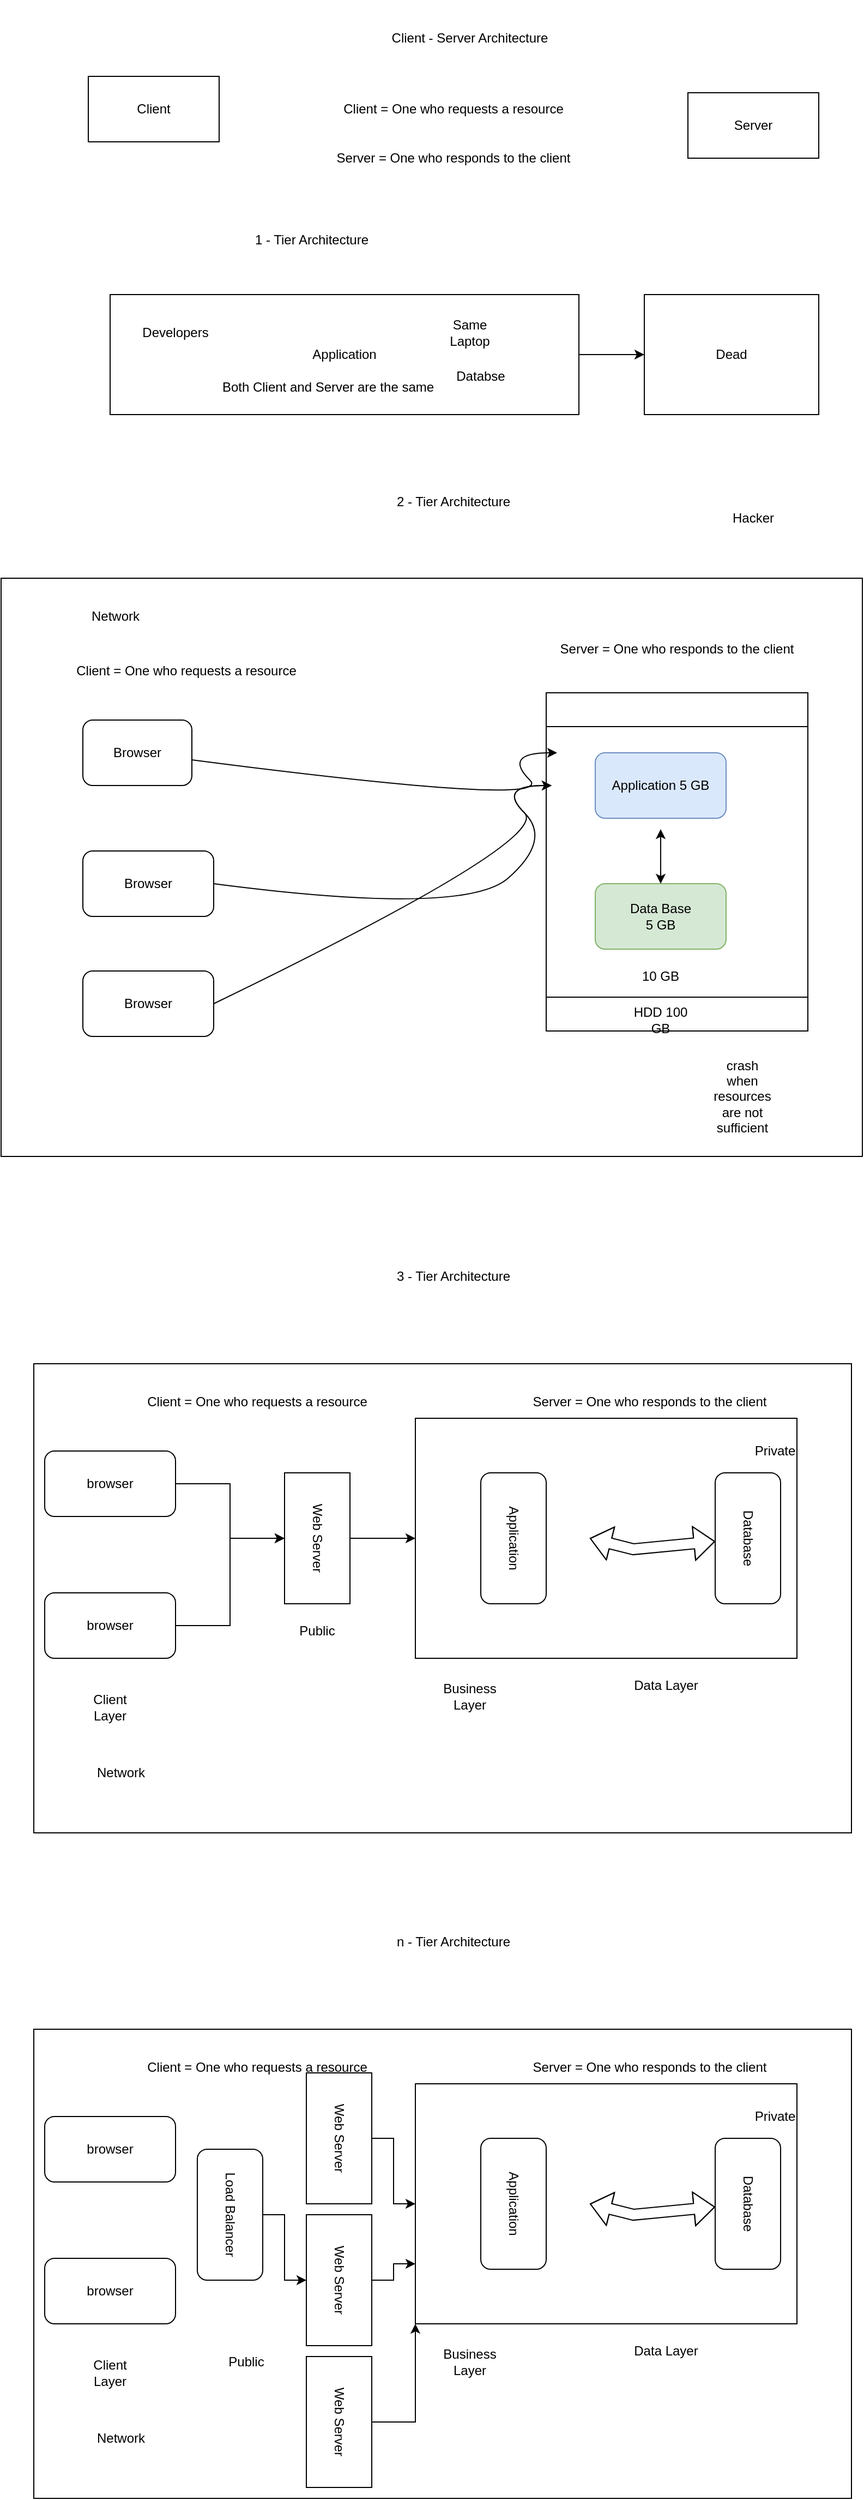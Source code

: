 <mxfile version="28.2.0">
  <diagram name="Page-1" id="-fORK37648hEAS0hQ_zi">
    <mxGraphModel dx="1042" dy="562" grid="1" gridSize="10" guides="1" tooltips="1" connect="1" arrows="1" fold="1" page="1" pageScale="1" pageWidth="850" pageHeight="1100" math="0" shadow="0">
      <root>
        <mxCell id="0" />
        <mxCell id="1" parent="0" />
        <mxCell id="6zjgOrCj7R7MlmCkWjps-2" value="Client - Server Architecture" style="text;html=1;align=center;verticalAlign=middle;whiteSpace=wrap;rounded=0;" vertex="1" parent="1">
          <mxGeometry x="240" y="30" width="440" height="70" as="geometry" />
        </mxCell>
        <mxCell id="6zjgOrCj7R7MlmCkWjps-11" value="" style="edgeStyle=orthogonalEdgeStyle;rounded=0;orthogonalLoop=1;jettySize=auto;html=1;" edge="1" parent="1" source="6zjgOrCj7R7MlmCkWjps-3" target="6zjgOrCj7R7MlmCkWjps-10">
          <mxGeometry relative="1" as="geometry" />
        </mxCell>
        <mxCell id="6zjgOrCj7R7MlmCkWjps-3" value="Application" style="rounded=0;whiteSpace=wrap;html=1;" vertex="1" parent="1">
          <mxGeometry x="130" y="300" width="430" height="110" as="geometry" />
        </mxCell>
        <mxCell id="6zjgOrCj7R7MlmCkWjps-4" value="Client" style="rounded=0;whiteSpace=wrap;html=1;" vertex="1" parent="1">
          <mxGeometry x="110" y="100" width="120" height="60" as="geometry" />
        </mxCell>
        <mxCell id="6zjgOrCj7R7MlmCkWjps-5" value="Client = One who requests a resource" style="text;html=1;align=center;verticalAlign=middle;whiteSpace=wrap;rounded=0;" vertex="1" parent="1">
          <mxGeometry x="320" y="115" width="250" height="30" as="geometry" />
        </mxCell>
        <mxCell id="6zjgOrCj7R7MlmCkWjps-6" value="Server = One who responds to the client" style="text;html=1;align=center;verticalAlign=middle;whiteSpace=wrap;rounded=0;" vertex="1" parent="1">
          <mxGeometry x="320" y="160" width="250" height="30" as="geometry" />
        </mxCell>
        <mxCell id="6zjgOrCj7R7MlmCkWjps-7" value="Server" style="rounded=0;whiteSpace=wrap;html=1;" vertex="1" parent="1">
          <mxGeometry x="660" y="115" width="120" height="60" as="geometry" />
        </mxCell>
        <mxCell id="6zjgOrCj7R7MlmCkWjps-8" value="1 - Tier Architecture" style="text;html=1;align=center;verticalAlign=middle;whiteSpace=wrap;rounded=0;" vertex="1" parent="1">
          <mxGeometry x="210" y="220" width="210" height="60" as="geometry" />
        </mxCell>
        <mxCell id="6zjgOrCj7R7MlmCkWjps-9" value="Developers" style="text;html=1;align=center;verticalAlign=middle;whiteSpace=wrap;rounded=0;" vertex="1" parent="1">
          <mxGeometry x="160" y="320" width="60" height="30" as="geometry" />
        </mxCell>
        <mxCell id="6zjgOrCj7R7MlmCkWjps-10" value="Dead" style="rounded=0;whiteSpace=wrap;html=1;" vertex="1" parent="1">
          <mxGeometry x="620" y="300" width="160" height="110" as="geometry" />
        </mxCell>
        <mxCell id="6zjgOrCj7R7MlmCkWjps-13" value="2 - Tier Architecture" style="text;html=1;align=center;verticalAlign=middle;whiteSpace=wrap;rounded=0;" vertex="1" parent="1">
          <mxGeometry x="340" y="460" width="210" height="60" as="geometry" />
        </mxCell>
        <mxCell id="6zjgOrCj7R7MlmCkWjps-17" value="Same Laptop" style="text;html=1;align=center;verticalAlign=middle;whiteSpace=wrap;rounded=0;" vertex="1" parent="1">
          <mxGeometry x="430" y="320" width="60" height="30" as="geometry" />
        </mxCell>
        <mxCell id="6zjgOrCj7R7MlmCkWjps-18" value="Both Client and Server are the same" style="text;html=1;align=center;verticalAlign=middle;whiteSpace=wrap;rounded=0;" vertex="1" parent="1">
          <mxGeometry x="170" y="370" width="320" height="30" as="geometry" />
        </mxCell>
        <mxCell id="6zjgOrCj7R7MlmCkWjps-32" value="Databse" style="text;html=1;align=center;verticalAlign=middle;whiteSpace=wrap;rounded=0;" vertex="1" parent="1">
          <mxGeometry x="440" y="360" width="60" height="30" as="geometry" />
        </mxCell>
        <mxCell id="6zjgOrCj7R7MlmCkWjps-34" value="" style="rounded=0;whiteSpace=wrap;html=1;" vertex="1" parent="1">
          <mxGeometry x="30" y="560" width="790" height="530" as="geometry" />
        </mxCell>
        <mxCell id="6zjgOrCj7R7MlmCkWjps-35" value="Browser" style="rounded=1;whiteSpace=wrap;html=1;" vertex="1" parent="1">
          <mxGeometry x="105" y="690" width="100" height="60" as="geometry" />
        </mxCell>
        <mxCell id="6zjgOrCj7R7MlmCkWjps-36" value="Client = One who requests a resource" style="text;html=1;align=center;verticalAlign=middle;whiteSpace=wrap;rounded=0;" vertex="1" parent="1">
          <mxGeometry x="75" y="630" width="250" height="30" as="geometry" />
        </mxCell>
        <mxCell id="6zjgOrCj7R7MlmCkWjps-37" value="Browser" style="rounded=1;whiteSpace=wrap;html=1;" vertex="1" parent="1">
          <mxGeometry x="105" y="810" width="120" height="60" as="geometry" />
        </mxCell>
        <mxCell id="6zjgOrCj7R7MlmCkWjps-38" value="Browser" style="rounded=1;whiteSpace=wrap;html=1;" vertex="1" parent="1">
          <mxGeometry x="105" y="920" width="120" height="60" as="geometry" />
        </mxCell>
        <mxCell id="6zjgOrCj7R7MlmCkWjps-39" value="" style="shape=process;whiteSpace=wrap;html=1;backgroundOutline=1;rotation=90;" vertex="1" parent="1">
          <mxGeometry x="495" y="700" width="310" height="240" as="geometry" />
        </mxCell>
        <mxCell id="6zjgOrCj7R7MlmCkWjps-40" value="HDD 100 GB" style="text;html=1;align=center;verticalAlign=middle;whiteSpace=wrap;rounded=0;" vertex="1" parent="1">
          <mxGeometry x="605" y="950" width="60" height="30" as="geometry" />
        </mxCell>
        <mxCell id="6zjgOrCj7R7MlmCkWjps-41" value="10 GB" style="text;html=1;align=center;verticalAlign=middle;whiteSpace=wrap;rounded=0;" vertex="1" parent="1">
          <mxGeometry x="605" y="910" width="60" height="30" as="geometry" />
        </mxCell>
        <mxCell id="6zjgOrCj7R7MlmCkWjps-42" value="Application 5 GB" style="rounded=1;whiteSpace=wrap;html=1;fillColor=#dae8fc;strokeColor=#6c8ebf;" vertex="1" parent="1">
          <mxGeometry x="575" y="720" width="120" height="60" as="geometry" />
        </mxCell>
        <mxCell id="6zjgOrCj7R7MlmCkWjps-43" value="Data Base&lt;br&gt;5 GB" style="rounded=1;whiteSpace=wrap;html=1;fillColor=#d5e8d4;strokeColor=#82b366;" vertex="1" parent="1">
          <mxGeometry x="575" y="840" width="120" height="60" as="geometry" />
        </mxCell>
        <mxCell id="6zjgOrCj7R7MlmCkWjps-44" value="" style="endArrow=classic;startArrow=classic;html=1;rounded=0;exitX=0.5;exitY=0;exitDx=0;exitDy=0;" edge="1" parent="1" source="6zjgOrCj7R7MlmCkWjps-43">
          <mxGeometry width="50" height="50" relative="1" as="geometry">
            <mxPoint x="585" y="840" as="sourcePoint" />
            <mxPoint x="635" y="790" as="targetPoint" />
            <Array as="points">
              <mxPoint x="635" y="800" />
            </Array>
          </mxGeometry>
        </mxCell>
        <mxCell id="6zjgOrCj7R7MlmCkWjps-46" value="" style="curved=1;endArrow=classic;html=1;rounded=0;exitX=1;exitY=0.5;exitDx=0;exitDy=0;" edge="1" parent="1" source="6zjgOrCj7R7MlmCkWjps-37">
          <mxGeometry width="50" height="50" relative="1" as="geometry">
            <mxPoint x="485" y="800" as="sourcePoint" />
            <mxPoint x="535" y="750" as="targetPoint" />
            <Array as="points">
              <mxPoint x="455" y="870" />
              <mxPoint x="535" y="800" />
              <mxPoint x="485" y="750" />
            </Array>
          </mxGeometry>
        </mxCell>
        <mxCell id="6zjgOrCj7R7MlmCkWjps-47" value="" style="curved=1;endArrow=classic;html=1;rounded=0;exitX=1;exitY=0.5;exitDx=0;exitDy=0;" edge="1" parent="1" source="6zjgOrCj7R7MlmCkWjps-38">
          <mxGeometry width="50" height="50" relative="1" as="geometry">
            <mxPoint x="485" y="800" as="sourcePoint" />
            <mxPoint x="535" y="750" as="targetPoint" />
            <Array as="points">
              <mxPoint x="535" y="800" />
              <mxPoint x="485" y="750" />
            </Array>
          </mxGeometry>
        </mxCell>
        <mxCell id="6zjgOrCj7R7MlmCkWjps-48" value="Server = One who responds to the client" style="text;html=1;align=center;verticalAlign=middle;whiteSpace=wrap;rounded=0;" vertex="1" parent="1">
          <mxGeometry x="525" y="610" width="250" height="30" as="geometry" />
        </mxCell>
        <mxCell id="6zjgOrCj7R7MlmCkWjps-50" value="Network" style="text;html=1;align=center;verticalAlign=middle;whiteSpace=wrap;rounded=0;" vertex="1" parent="1">
          <mxGeometry x="105" y="580" width="60" height="30" as="geometry" />
        </mxCell>
        <mxCell id="6zjgOrCj7R7MlmCkWjps-51" value="" style="curved=1;endArrow=classic;html=1;rounded=0;" edge="1" parent="1" source="6zjgOrCj7R7MlmCkWjps-35">
          <mxGeometry width="50" height="50" relative="1" as="geometry">
            <mxPoint x="490" y="770" as="sourcePoint" />
            <mxPoint x="540" y="720" as="targetPoint" />
            <Array as="points">
              <mxPoint x="540" y="770" />
              <mxPoint x="490" y="720" />
            </Array>
          </mxGeometry>
        </mxCell>
        <mxCell id="6zjgOrCj7R7MlmCkWjps-52" value="Hacker" style="text;html=1;align=center;verticalAlign=middle;whiteSpace=wrap;rounded=0;" vertex="1" parent="1">
          <mxGeometry x="690" y="490" width="60" height="30" as="geometry" />
        </mxCell>
        <mxCell id="6zjgOrCj7R7MlmCkWjps-53" value="3 - Tier Architecture" style="text;html=1;align=center;verticalAlign=middle;whiteSpace=wrap;rounded=0;" vertex="1" parent="1">
          <mxGeometry x="340" y="1170" width="210" height="60" as="geometry" />
        </mxCell>
        <mxCell id="6zjgOrCj7R7MlmCkWjps-54" value="" style="rounded=0;whiteSpace=wrap;html=1;" vertex="1" parent="1">
          <mxGeometry x="60" y="1280" width="750" height="430" as="geometry" />
        </mxCell>
        <mxCell id="6zjgOrCj7R7MlmCkWjps-88" style="edgeStyle=orthogonalEdgeStyle;rounded=0;orthogonalLoop=1;jettySize=auto;html=1;" edge="1" parent="1" source="6zjgOrCj7R7MlmCkWjps-55" target="6zjgOrCj7R7MlmCkWjps-85">
          <mxGeometry relative="1" as="geometry" />
        </mxCell>
        <mxCell id="6zjgOrCj7R7MlmCkWjps-55" value="browser" style="rounded=1;whiteSpace=wrap;html=1;" vertex="1" parent="1">
          <mxGeometry x="70" y="1360" width="120" height="60" as="geometry" />
        </mxCell>
        <mxCell id="6zjgOrCj7R7MlmCkWjps-89" value="" style="edgeStyle=orthogonalEdgeStyle;rounded=0;orthogonalLoop=1;jettySize=auto;html=1;" edge="1" parent="1" source="6zjgOrCj7R7MlmCkWjps-56" target="6zjgOrCj7R7MlmCkWjps-85">
          <mxGeometry relative="1" as="geometry" />
        </mxCell>
        <mxCell id="6zjgOrCj7R7MlmCkWjps-56" value="browser" style="rounded=1;whiteSpace=wrap;html=1;" vertex="1" parent="1">
          <mxGeometry x="70" y="1490" width="120" height="60" as="geometry" />
        </mxCell>
        <mxCell id="6zjgOrCj7R7MlmCkWjps-66" value="crash when resources are not sufficient" style="text;html=1;align=center;verticalAlign=middle;whiteSpace=wrap;rounded=0;" vertex="1" parent="1">
          <mxGeometry x="680" y="1020" width="60" height="30" as="geometry" />
        </mxCell>
        <mxCell id="6zjgOrCj7R7MlmCkWjps-70" value="Client = One who requests a resource" style="text;html=1;align=center;verticalAlign=middle;whiteSpace=wrap;rounded=0;" vertex="1" parent="1">
          <mxGeometry x="140" y="1300" width="250" height="30" as="geometry" />
        </mxCell>
        <mxCell id="6zjgOrCj7R7MlmCkWjps-71" value="Server = One who responds to the client" style="text;html=1;align=center;verticalAlign=middle;whiteSpace=wrap;rounded=0;" vertex="1" parent="1">
          <mxGeometry x="500" y="1300" width="250" height="30" as="geometry" />
        </mxCell>
        <mxCell id="6zjgOrCj7R7MlmCkWjps-74" value="Business Layer" style="text;html=1;align=center;verticalAlign=middle;whiteSpace=wrap;rounded=0;" vertex="1" parent="1">
          <mxGeometry x="430" y="1570" width="60" height="30" as="geometry" />
        </mxCell>
        <mxCell id="6zjgOrCj7R7MlmCkWjps-76" value="Data Layer" style="text;html=1;align=center;verticalAlign=middle;whiteSpace=wrap;rounded=0;" vertex="1" parent="1">
          <mxGeometry x="580" y="1560" width="120" height="30" as="geometry" />
        </mxCell>
        <mxCell id="6zjgOrCj7R7MlmCkWjps-77" value="Client Layer" style="text;html=1;align=center;verticalAlign=middle;whiteSpace=wrap;rounded=0;" vertex="1" parent="1">
          <mxGeometry x="100" y="1580" width="60" height="30" as="geometry" />
        </mxCell>
        <mxCell id="6zjgOrCj7R7MlmCkWjps-79" value="" style="rounded=0;whiteSpace=wrap;html=1;" vertex="1" parent="1">
          <mxGeometry x="410" y="1330" width="350" height="220" as="geometry" />
        </mxCell>
        <mxCell id="6zjgOrCj7R7MlmCkWjps-80" value="Database" style="rounded=1;whiteSpace=wrap;html=1;rotation=90;" vertex="1" parent="1">
          <mxGeometry x="655" y="1410" width="120" height="60" as="geometry" />
        </mxCell>
        <mxCell id="6zjgOrCj7R7MlmCkWjps-81" value="Application" style="rounded=1;whiteSpace=wrap;html=1;rotation=90;" vertex="1" parent="1">
          <mxGeometry x="440" y="1410" width="120" height="60" as="geometry" />
        </mxCell>
        <mxCell id="6zjgOrCj7R7MlmCkWjps-82" value="" style="shape=flexArrow;endArrow=classic;startArrow=classic;html=1;rounded=0;" edge="1" parent="1" target="6zjgOrCj7R7MlmCkWjps-80">
          <mxGeometry width="100" height="100" relative="1" as="geometry">
            <mxPoint x="570" y="1440" as="sourcePoint" />
            <mxPoint x="705" y="1210" as="targetPoint" />
            <Array as="points">
              <mxPoint x="610" y="1450" />
            </Array>
          </mxGeometry>
        </mxCell>
        <mxCell id="6zjgOrCj7R7MlmCkWjps-84" value="Private" style="text;html=1;align=center;verticalAlign=middle;whiteSpace=wrap;rounded=0;" vertex="1" parent="1">
          <mxGeometry x="710" y="1345" width="60" height="30" as="geometry" />
        </mxCell>
        <mxCell id="6zjgOrCj7R7MlmCkWjps-86" value="" style="edgeStyle=orthogonalEdgeStyle;rounded=0;orthogonalLoop=1;jettySize=auto;html=1;" edge="1" parent="1" source="6zjgOrCj7R7MlmCkWjps-85" target="6zjgOrCj7R7MlmCkWjps-79">
          <mxGeometry relative="1" as="geometry" />
        </mxCell>
        <mxCell id="6zjgOrCj7R7MlmCkWjps-85" value="Web Server" style="rounded=0;whiteSpace=wrap;html=1;rotation=90;" vertex="1" parent="1">
          <mxGeometry x="260" y="1410" width="120" height="60" as="geometry" />
        </mxCell>
        <mxCell id="6zjgOrCj7R7MlmCkWjps-90" value="Public" style="text;html=1;align=center;verticalAlign=middle;whiteSpace=wrap;rounded=0;" vertex="1" parent="1">
          <mxGeometry x="290" y="1510" width="60" height="30" as="geometry" />
        </mxCell>
        <mxCell id="6zjgOrCj7R7MlmCkWjps-91" value="Network" style="text;html=1;align=center;verticalAlign=middle;whiteSpace=wrap;rounded=0;" vertex="1" parent="1">
          <mxGeometry x="110" y="1640" width="60" height="30" as="geometry" />
        </mxCell>
        <mxCell id="6zjgOrCj7R7MlmCkWjps-92" value="n - Tier Architecture" style="text;html=1;align=center;verticalAlign=middle;whiteSpace=wrap;rounded=0;" vertex="1" parent="1">
          <mxGeometry x="340" y="1780" width="210" height="60" as="geometry" />
        </mxCell>
        <mxCell id="6zjgOrCj7R7MlmCkWjps-93" value="" style="rounded=0;whiteSpace=wrap;html=1;" vertex="1" parent="1">
          <mxGeometry x="60" y="1890" width="750" height="430" as="geometry" />
        </mxCell>
        <mxCell id="6zjgOrCj7R7MlmCkWjps-95" value="browser" style="rounded=1;whiteSpace=wrap;html=1;" vertex="1" parent="1">
          <mxGeometry x="70" y="1970" width="120" height="60" as="geometry" />
        </mxCell>
        <mxCell id="6zjgOrCj7R7MlmCkWjps-97" value="browser" style="rounded=1;whiteSpace=wrap;html=1;" vertex="1" parent="1">
          <mxGeometry x="70" y="2100" width="120" height="60" as="geometry" />
        </mxCell>
        <mxCell id="6zjgOrCj7R7MlmCkWjps-98" value="Client = One who requests a resource" style="text;html=1;align=center;verticalAlign=middle;whiteSpace=wrap;rounded=0;" vertex="1" parent="1">
          <mxGeometry x="140" y="1910" width="250" height="30" as="geometry" />
        </mxCell>
        <mxCell id="6zjgOrCj7R7MlmCkWjps-99" value="Server = One who responds to the client" style="text;html=1;align=center;verticalAlign=middle;whiteSpace=wrap;rounded=0;" vertex="1" parent="1">
          <mxGeometry x="500" y="1910" width="250" height="30" as="geometry" />
        </mxCell>
        <mxCell id="6zjgOrCj7R7MlmCkWjps-100" value="Business Layer" style="text;html=1;align=center;verticalAlign=middle;whiteSpace=wrap;rounded=0;" vertex="1" parent="1">
          <mxGeometry x="430" y="2180" width="60" height="30" as="geometry" />
        </mxCell>
        <mxCell id="6zjgOrCj7R7MlmCkWjps-101" value="Data Layer" style="text;html=1;align=center;verticalAlign=middle;whiteSpace=wrap;rounded=0;" vertex="1" parent="1">
          <mxGeometry x="580" y="2170" width="120" height="30" as="geometry" />
        </mxCell>
        <mxCell id="6zjgOrCj7R7MlmCkWjps-102" value="Client Layer" style="text;html=1;align=center;verticalAlign=middle;whiteSpace=wrap;rounded=0;" vertex="1" parent="1">
          <mxGeometry x="100" y="2190" width="60" height="30" as="geometry" />
        </mxCell>
        <mxCell id="6zjgOrCj7R7MlmCkWjps-103" value="" style="rounded=0;whiteSpace=wrap;html=1;" vertex="1" parent="1">
          <mxGeometry x="410" y="1940" width="350" height="220" as="geometry" />
        </mxCell>
        <mxCell id="6zjgOrCj7R7MlmCkWjps-104" value="Database" style="rounded=1;whiteSpace=wrap;html=1;rotation=90;" vertex="1" parent="1">
          <mxGeometry x="655" y="2020" width="120" height="60" as="geometry" />
        </mxCell>
        <mxCell id="6zjgOrCj7R7MlmCkWjps-105" value="Application" style="rounded=1;whiteSpace=wrap;html=1;rotation=90;" vertex="1" parent="1">
          <mxGeometry x="440" y="2020" width="120" height="60" as="geometry" />
        </mxCell>
        <mxCell id="6zjgOrCj7R7MlmCkWjps-106" value="" style="shape=flexArrow;endArrow=classic;startArrow=classic;html=1;rounded=0;" edge="1" parent="1" target="6zjgOrCj7R7MlmCkWjps-104">
          <mxGeometry width="100" height="100" relative="1" as="geometry">
            <mxPoint x="570" y="2050" as="sourcePoint" />
            <mxPoint x="705" y="1820" as="targetPoint" />
            <Array as="points">
              <mxPoint x="610" y="2060" />
            </Array>
          </mxGeometry>
        </mxCell>
        <mxCell id="6zjgOrCj7R7MlmCkWjps-107" value="Private" style="text;html=1;align=center;verticalAlign=middle;whiteSpace=wrap;rounded=0;" vertex="1" parent="1">
          <mxGeometry x="710" y="1955" width="60" height="30" as="geometry" />
        </mxCell>
        <mxCell id="6zjgOrCj7R7MlmCkWjps-108" value="" style="edgeStyle=orthogonalEdgeStyle;rounded=0;orthogonalLoop=1;jettySize=auto;html=1;" edge="1" parent="1" source="6zjgOrCj7R7MlmCkWjps-109" target="6zjgOrCj7R7MlmCkWjps-103">
          <mxGeometry relative="1" as="geometry" />
        </mxCell>
        <mxCell id="6zjgOrCj7R7MlmCkWjps-109" value="Web Server" style="rounded=0;whiteSpace=wrap;html=1;rotation=90;" vertex="1" parent="1">
          <mxGeometry x="280" y="1960" width="120" height="60" as="geometry" />
        </mxCell>
        <mxCell id="6zjgOrCj7R7MlmCkWjps-110" value="Public" style="text;html=1;align=center;verticalAlign=middle;whiteSpace=wrap;rounded=0;" vertex="1" parent="1">
          <mxGeometry x="225" y="2180" width="60" height="30" as="geometry" />
        </mxCell>
        <mxCell id="6zjgOrCj7R7MlmCkWjps-111" value="Network" style="text;html=1;align=center;verticalAlign=middle;whiteSpace=wrap;rounded=0;" vertex="1" parent="1">
          <mxGeometry x="110" y="2250" width="60" height="30" as="geometry" />
        </mxCell>
        <mxCell id="6zjgOrCj7R7MlmCkWjps-121" value="" style="edgeStyle=orthogonalEdgeStyle;rounded=0;orthogonalLoop=1;jettySize=auto;html=1;" edge="1" parent="1" source="6zjgOrCj7R7MlmCkWjps-112" target="6zjgOrCj7R7MlmCkWjps-113">
          <mxGeometry relative="1" as="geometry" />
        </mxCell>
        <mxCell id="6zjgOrCj7R7MlmCkWjps-112" value="Load Balancer" style="rounded=1;whiteSpace=wrap;html=1;rotation=90;" vertex="1" parent="1">
          <mxGeometry x="180" y="2030" width="120" height="60" as="geometry" />
        </mxCell>
        <mxCell id="6zjgOrCj7R7MlmCkWjps-116" style="edgeStyle=orthogonalEdgeStyle;rounded=0;orthogonalLoop=1;jettySize=auto;html=1;entryX=0;entryY=0.75;entryDx=0;entryDy=0;" edge="1" parent="1" source="6zjgOrCj7R7MlmCkWjps-113" target="6zjgOrCj7R7MlmCkWjps-103">
          <mxGeometry relative="1" as="geometry" />
        </mxCell>
        <mxCell id="6zjgOrCj7R7MlmCkWjps-113" value="Web Server" style="rounded=0;whiteSpace=wrap;html=1;rotation=90;" vertex="1" parent="1">
          <mxGeometry x="280" y="2090" width="120" height="60" as="geometry" />
        </mxCell>
        <mxCell id="6zjgOrCj7R7MlmCkWjps-118" style="edgeStyle=orthogonalEdgeStyle;rounded=0;orthogonalLoop=1;jettySize=auto;html=1;entryX=0;entryY=1;entryDx=0;entryDy=0;" edge="1" parent="1" source="6zjgOrCj7R7MlmCkWjps-114" target="6zjgOrCj7R7MlmCkWjps-103">
          <mxGeometry relative="1" as="geometry" />
        </mxCell>
        <mxCell id="6zjgOrCj7R7MlmCkWjps-114" value="Web Server" style="rounded=0;whiteSpace=wrap;html=1;rotation=90;" vertex="1" parent="1">
          <mxGeometry x="280" y="2220" width="120" height="60" as="geometry" />
        </mxCell>
      </root>
    </mxGraphModel>
  </diagram>
</mxfile>
